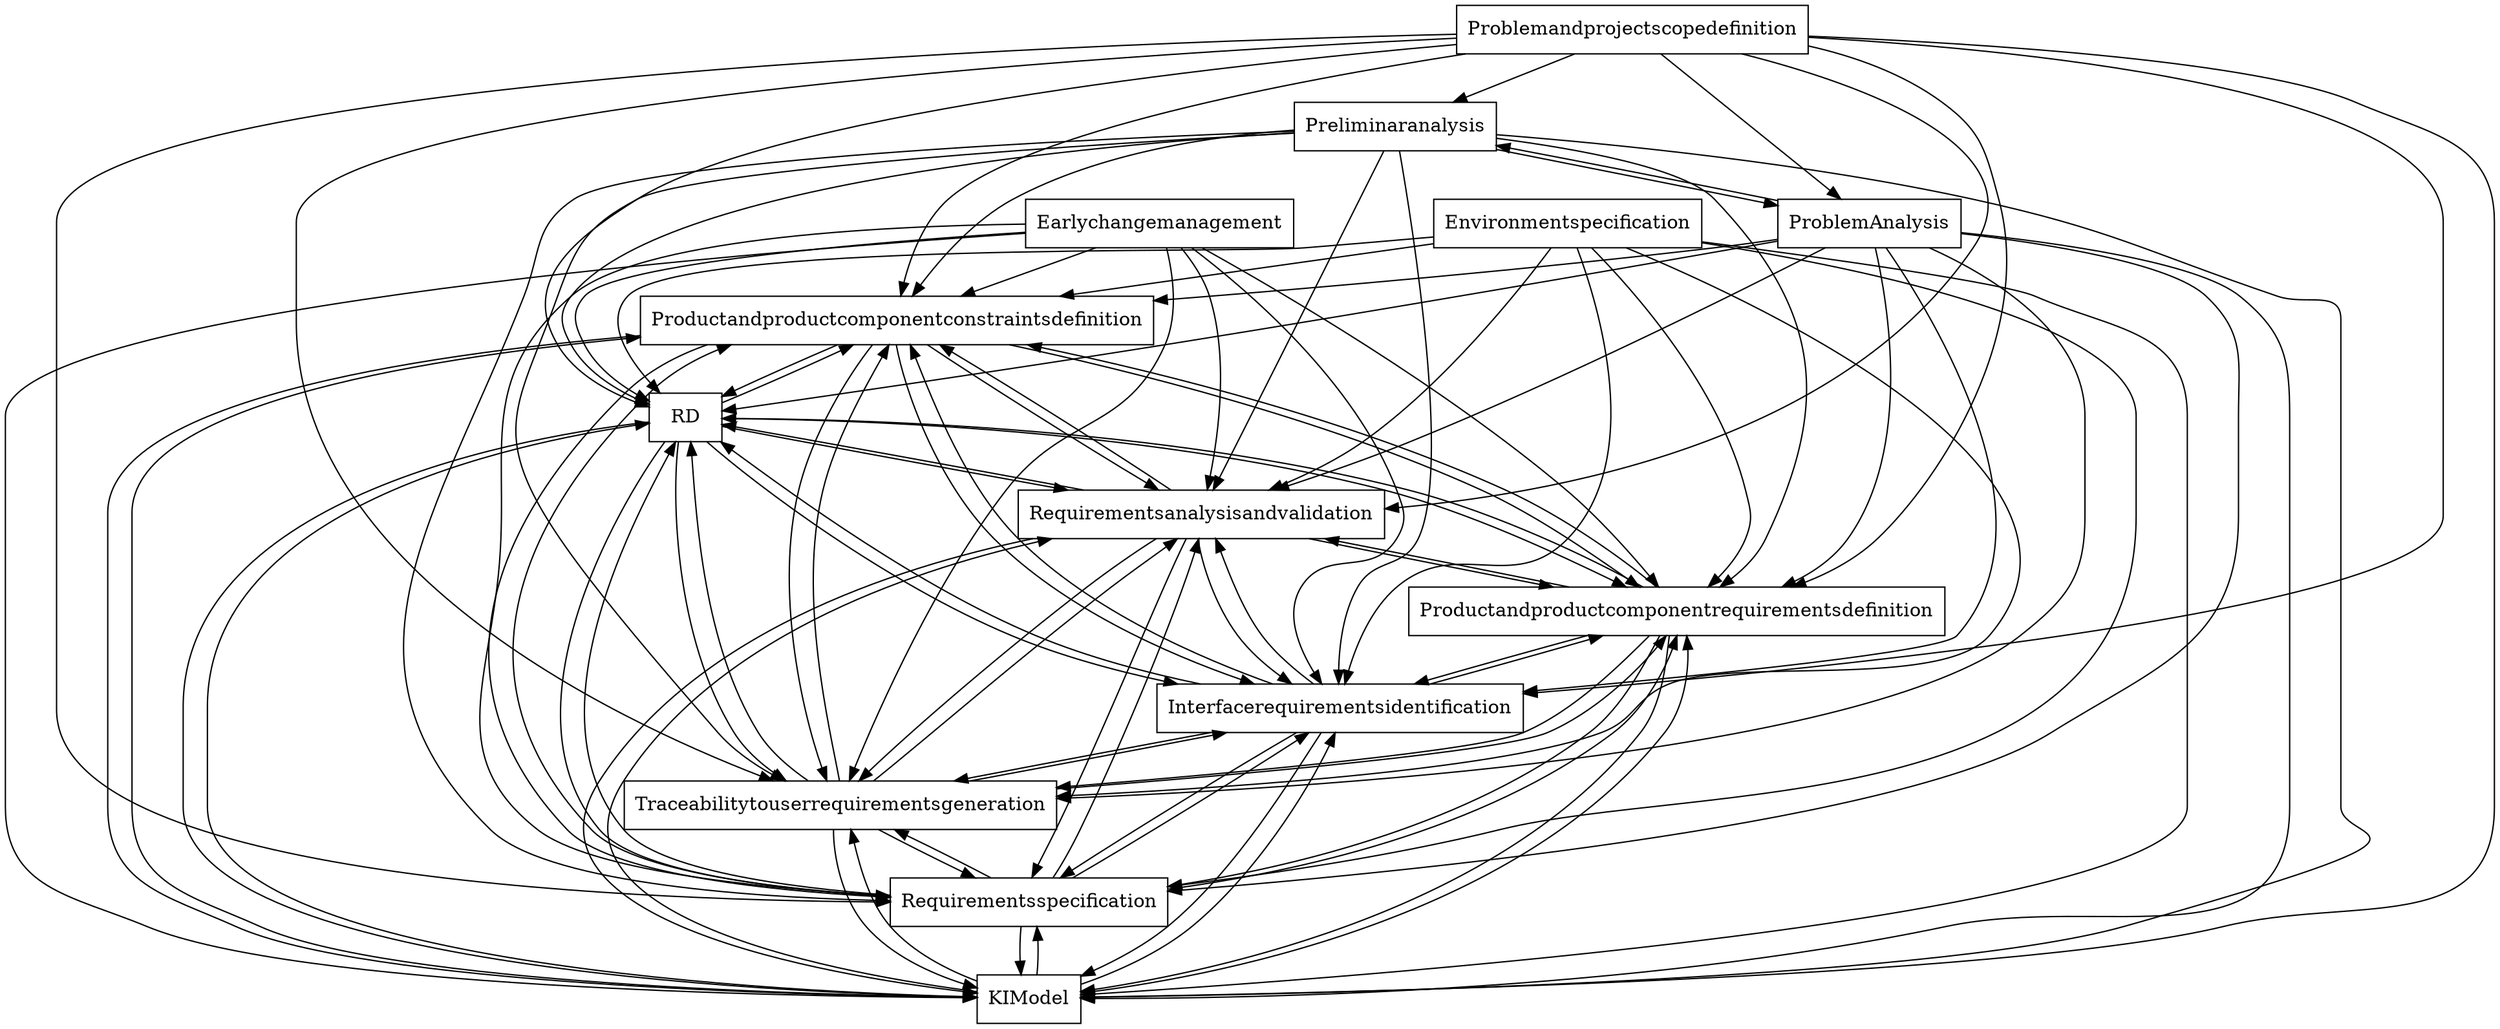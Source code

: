 digraph{
graph [rankdir=TB];
node [shape=box];
edge [arrowhead=normal];
0[label="Productandproductcomponentconstraintsdefinition",]
1[label="Preliminaranalysis",]
2[label="RD",]
3[label="KIModel",]
4[label="Earlychangemanagement",]
5[label="Problemandprojectscopedefinition",]
6[label="Requirementsspecification",]
7[label="ProblemAnalysis",]
8[label="Traceabilitytouserrequirementsgeneration",]
9[label="Interfacerequirementsidentification",]
10[label="Productandproductcomponentrequirementsdefinition",]
11[label="Requirementsanalysisandvalidation",]
12[label="Environmentspecification",]
0->2[label="",]
0->3[label="",]
0->6[label="",]
0->8[label="",]
0->9[label="",]
0->10[label="",]
0->11[label="",]
1->0[label="",]
1->2[label="",]
1->3[label="",]
1->6[label="",]
1->7[label="",]
1->8[label="",]
1->9[label="",]
1->10[label="",]
1->11[label="",]
2->0[label="",]
2->3[label="",]
2->6[label="",]
2->8[label="",]
2->9[label="",]
2->10[label="",]
2->11[label="",]
3->0[label="",]
3->2[label="",]
3->6[label="",]
3->8[label="",]
3->9[label="",]
3->10[label="",]
3->11[label="",]
4->0[label="",]
4->2[label="",]
4->3[label="",]
4->6[label="",]
4->8[label="",]
4->9[label="",]
4->10[label="",]
4->11[label="",]
5->0[label="",]
5->1[label="",]
5->2[label="",]
5->3[label="",]
5->6[label="",]
5->7[label="",]
5->8[label="",]
5->9[label="",]
5->10[label="",]
5->11[label="",]
6->0[label="",]
6->2[label="",]
6->3[label="",]
6->8[label="",]
6->9[label="",]
6->10[label="",]
6->11[label="",]
7->0[label="",]
7->1[label="",]
7->2[label="",]
7->3[label="",]
7->6[label="",]
7->8[label="",]
7->9[label="",]
7->10[label="",]
7->11[label="",]
8->0[label="",]
8->2[label="",]
8->3[label="",]
8->6[label="",]
8->9[label="",]
8->10[label="",]
8->11[label="",]
9->0[label="",]
9->2[label="",]
9->3[label="",]
9->6[label="",]
9->8[label="",]
9->10[label="",]
9->11[label="",]
10->0[label="",]
10->2[label="",]
10->3[label="",]
10->6[label="",]
10->8[label="",]
10->9[label="",]
10->11[label="",]
11->0[label="",]
11->2[label="",]
11->3[label="",]
11->6[label="",]
11->8[label="",]
11->9[label="",]
11->10[label="",]
12->0[label="",]
12->2[label="",]
12->3[label="",]
12->6[label="",]
12->8[label="",]
12->9[label="",]
12->10[label="",]
12->11[label="",]
}
